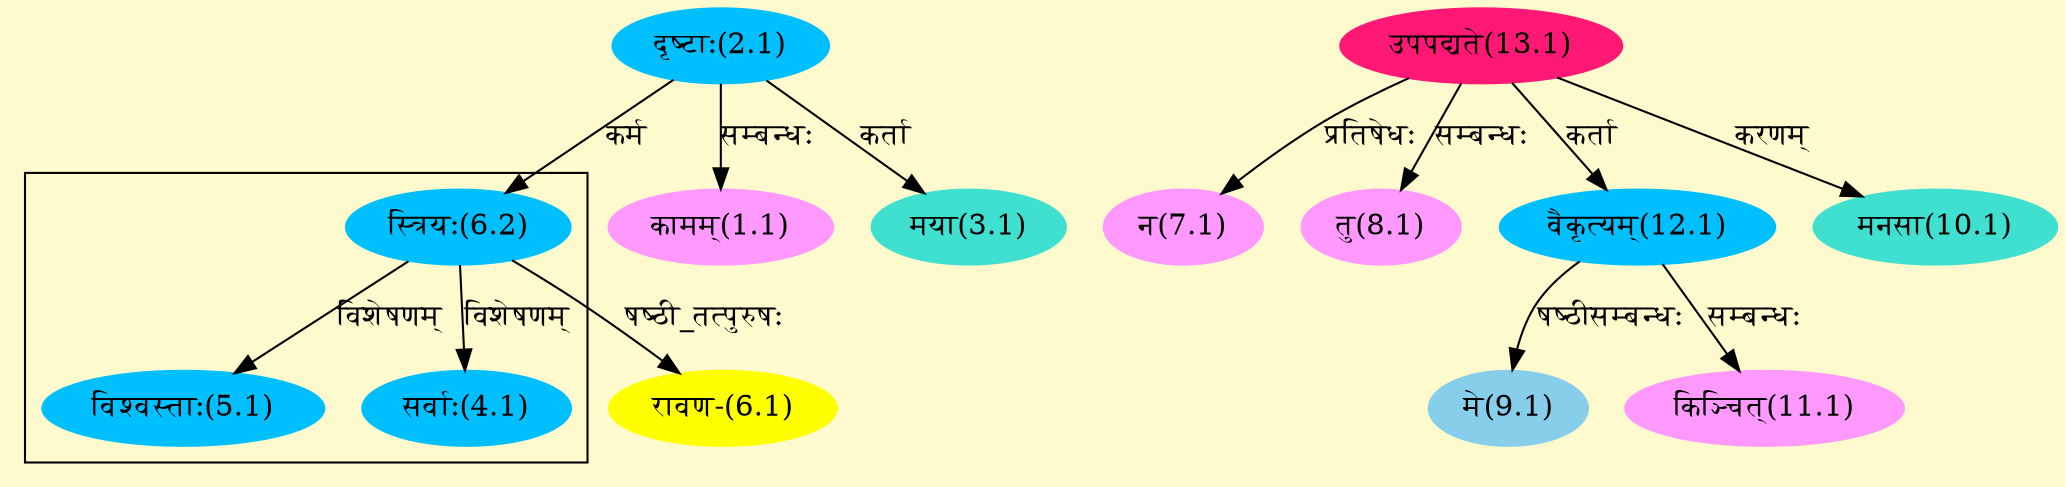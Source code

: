 digraph G{
rankdir=BT;
 compound=true;
 bgcolor="lemonchiffon1";

subgraph cluster_1{
Node4_1 [style=filled, color="#00BFFF" label = "सर्वाः(4.1)"]
Node6_2 [style=filled, color="#00BFFF" label = "स्त्रियः(6.2)"]
Node5_1 [style=filled, color="#00BFFF" label = "विश्वस्ताः(5.1)"]

}
Node1_1 [style=filled, color="#FF99FF" label = "कामम्(1.1)"]
Node2_1 [style=filled, color="#00BFFF" label = "दृष्टाः(2.1)"]
Node3_1 [style=filled, color="#40E0D0" label = "मया(3.1)"]
Node6_1 [style=filled, color="#FFFF00" label = "रावण-(6.1)"]
Node6_2 [style=filled, color="#00BFFF" label = "स्त्रियः(6.2)"]
Node7_1 [style=filled, color="#FF99FF" label = "न(7.1)"]
Node13_1 [style=filled, color="#FF1975" label = "उपपद्यते(13.1)"]
Node8_1 [style=filled, color="#FF99FF" label = "तु(8.1)"]
Node9_1 [style=filled, color="#87CEEB" label = "मे(9.1)"]
Node12_1 [style=filled, color="#00BFFF" label = "वैकृत्यम्(12.1)"]
Node10_1 [style=filled, color="#40E0D0" label = "मनसा(10.1)"]
Node11_1 [style=filled, color="#FF99FF" label = "किञ्चित्(11.1)"]
/* Start of Relations section */

Node1_1 -> Node2_1 [  label="सम्बन्धः"  dir="back" ]
Node3_1 -> Node2_1 [  label="कर्ता"  dir="back" ]
Node4_1 -> Node6_2 [  label="विशेषणम्"  dir="back" ]
Node5_1 -> Node6_2 [  label="विशेषणम्"  dir="back" ]
Node6_1 -> Node6_2 [  label="षष्ठी_तत्पुरुषः"  dir="back" ]
Node6_2 -> Node2_1 [  label="कर्म"  dir="back" ]
Node7_1 -> Node13_1 [  label="प्रतिषेधः"  dir="back" ]
Node8_1 -> Node13_1 [  label="सम्बन्धः"  dir="back" ]
Node9_1 -> Node12_1 [  label="षष्ठीसम्बन्धः"  dir="back" ]
Node10_1 -> Node13_1 [  label="करणम्"  dir="back" ]
Node11_1 -> Node12_1 [  label="सम्बन्धः"  dir="back" ]
Node12_1 -> Node13_1 [  label="कर्ता"  dir="back" ]
}
